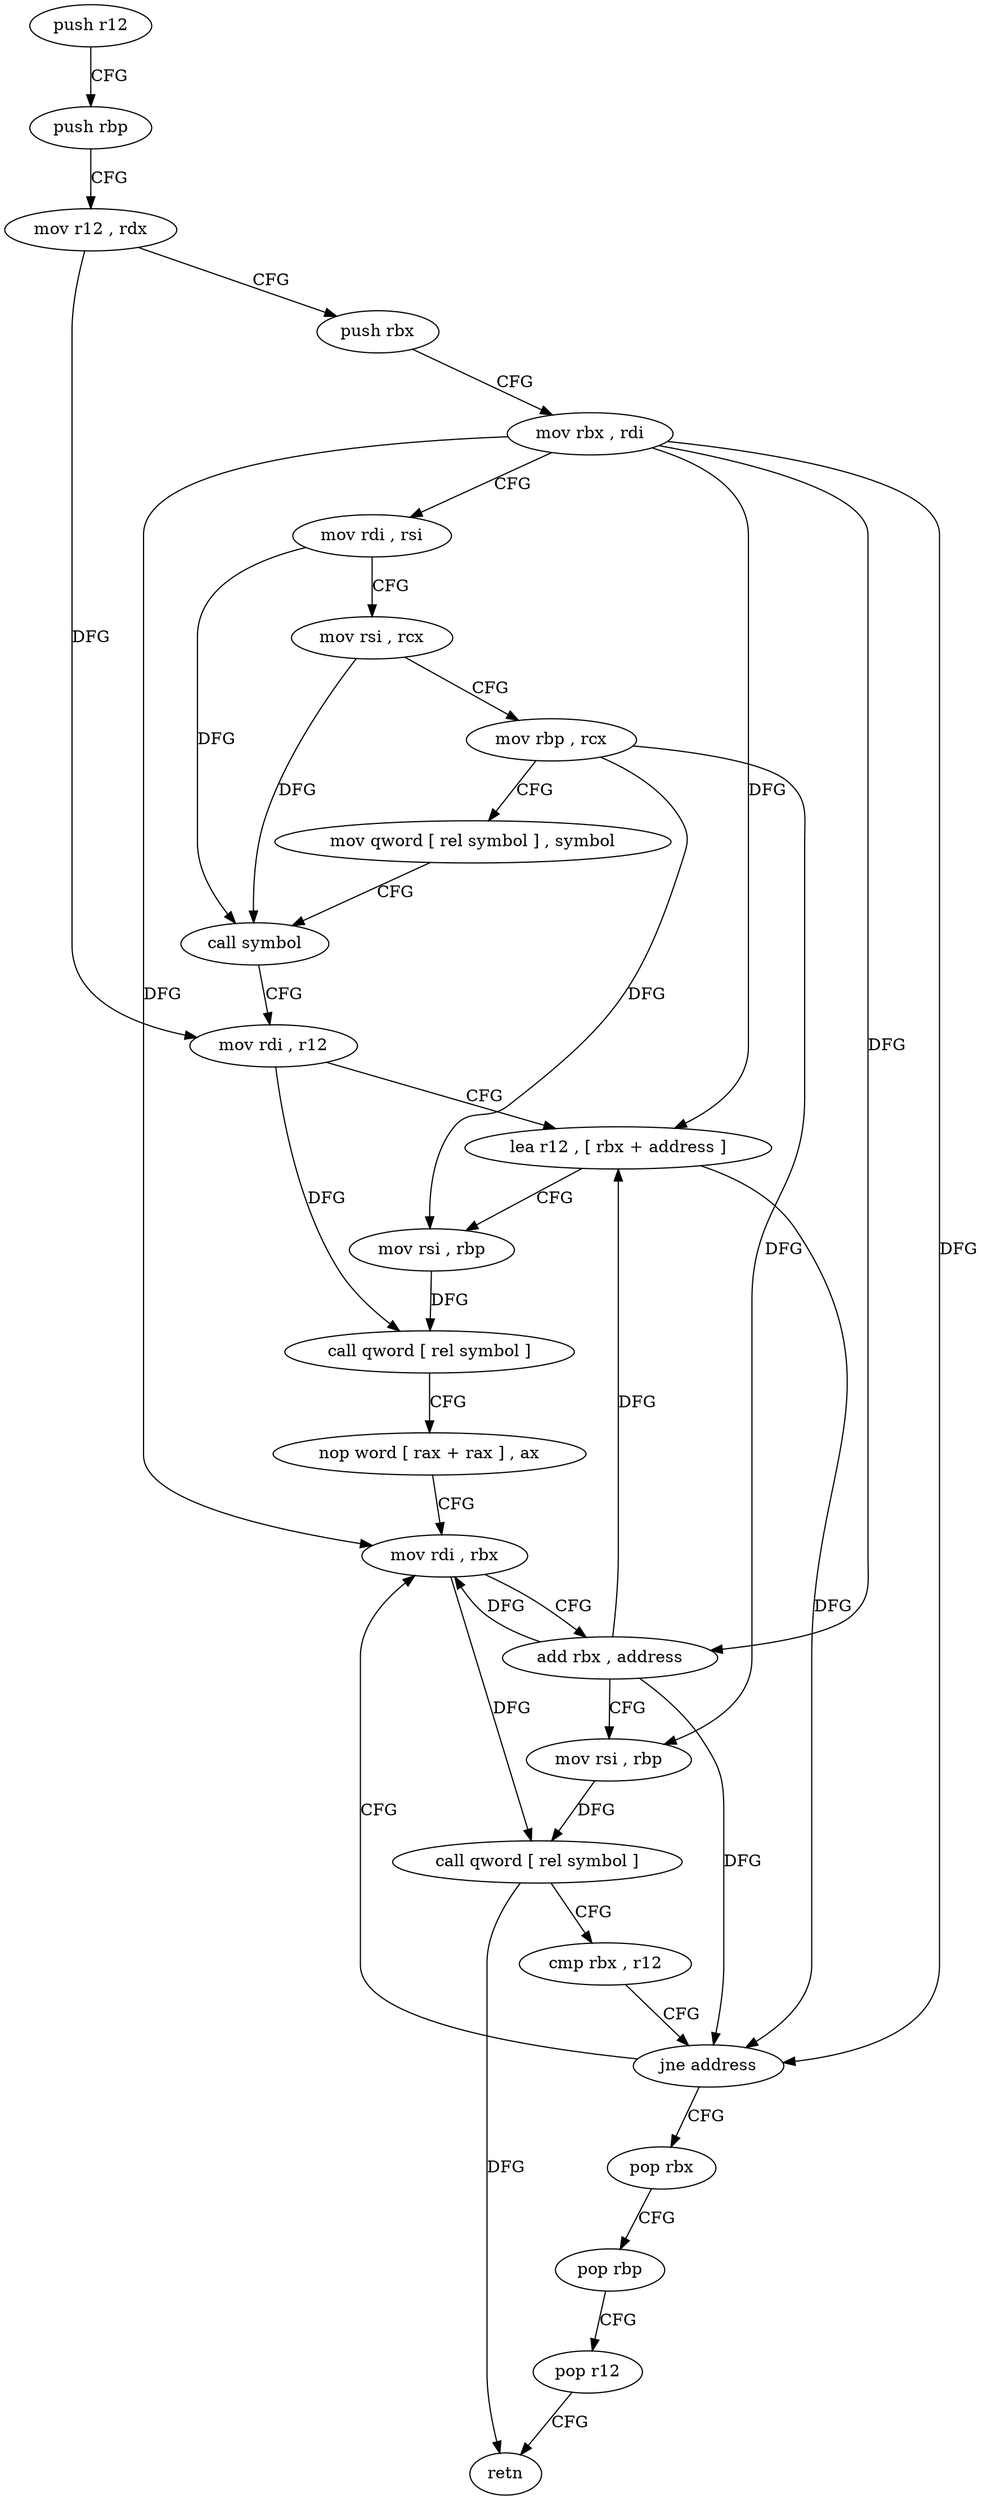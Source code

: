 digraph "func" {
"4225888" [label = "push r12" ]
"4225890" [label = "push rbp" ]
"4225891" [label = "mov r12 , rdx" ]
"4225894" [label = "push rbx" ]
"4225895" [label = "mov rbx , rdi" ]
"4225898" [label = "mov rdi , rsi" ]
"4225901" [label = "mov rsi , rcx" ]
"4225904" [label = "mov rbp , rcx" ]
"4225907" [label = "mov qword [ rel symbol ] , symbol" ]
"4225918" [label = "call symbol" ]
"4225923" [label = "mov rdi , r12" ]
"4225926" [label = "lea r12 , [ rbx + address ]" ]
"4225933" [label = "mov rsi , rbp" ]
"4225936" [label = "call qword [ rel symbol ]" ]
"4225942" [label = "nop word [ rax + rax ] , ax" ]
"4225952" [label = "mov rdi , rbx" ]
"4225955" [label = "add rbx , address" ]
"4225959" [label = "mov rsi , rbp" ]
"4225962" [label = "call qword [ rel symbol ]" ]
"4225968" [label = "cmp rbx , r12" ]
"4225971" [label = "jne address" ]
"4225973" [label = "pop rbx" ]
"4225974" [label = "pop rbp" ]
"4225975" [label = "pop r12" ]
"4225977" [label = "retn" ]
"4225888" -> "4225890" [ label = "CFG" ]
"4225890" -> "4225891" [ label = "CFG" ]
"4225891" -> "4225894" [ label = "CFG" ]
"4225891" -> "4225923" [ label = "DFG" ]
"4225894" -> "4225895" [ label = "CFG" ]
"4225895" -> "4225898" [ label = "CFG" ]
"4225895" -> "4225926" [ label = "DFG" ]
"4225895" -> "4225952" [ label = "DFG" ]
"4225895" -> "4225955" [ label = "DFG" ]
"4225895" -> "4225971" [ label = "DFG" ]
"4225898" -> "4225901" [ label = "CFG" ]
"4225898" -> "4225918" [ label = "DFG" ]
"4225901" -> "4225904" [ label = "CFG" ]
"4225901" -> "4225918" [ label = "DFG" ]
"4225904" -> "4225907" [ label = "CFG" ]
"4225904" -> "4225933" [ label = "DFG" ]
"4225904" -> "4225959" [ label = "DFG" ]
"4225907" -> "4225918" [ label = "CFG" ]
"4225918" -> "4225923" [ label = "CFG" ]
"4225923" -> "4225926" [ label = "CFG" ]
"4225923" -> "4225936" [ label = "DFG" ]
"4225926" -> "4225933" [ label = "CFG" ]
"4225926" -> "4225971" [ label = "DFG" ]
"4225933" -> "4225936" [ label = "DFG" ]
"4225936" -> "4225942" [ label = "CFG" ]
"4225942" -> "4225952" [ label = "CFG" ]
"4225952" -> "4225955" [ label = "CFG" ]
"4225952" -> "4225962" [ label = "DFG" ]
"4225955" -> "4225959" [ label = "CFG" ]
"4225955" -> "4225926" [ label = "DFG" ]
"4225955" -> "4225952" [ label = "DFG" ]
"4225955" -> "4225971" [ label = "DFG" ]
"4225959" -> "4225962" [ label = "DFG" ]
"4225962" -> "4225968" [ label = "CFG" ]
"4225962" -> "4225977" [ label = "DFG" ]
"4225968" -> "4225971" [ label = "CFG" ]
"4225971" -> "4225952" [ label = "CFG" ]
"4225971" -> "4225973" [ label = "CFG" ]
"4225973" -> "4225974" [ label = "CFG" ]
"4225974" -> "4225975" [ label = "CFG" ]
"4225975" -> "4225977" [ label = "CFG" ]
}
